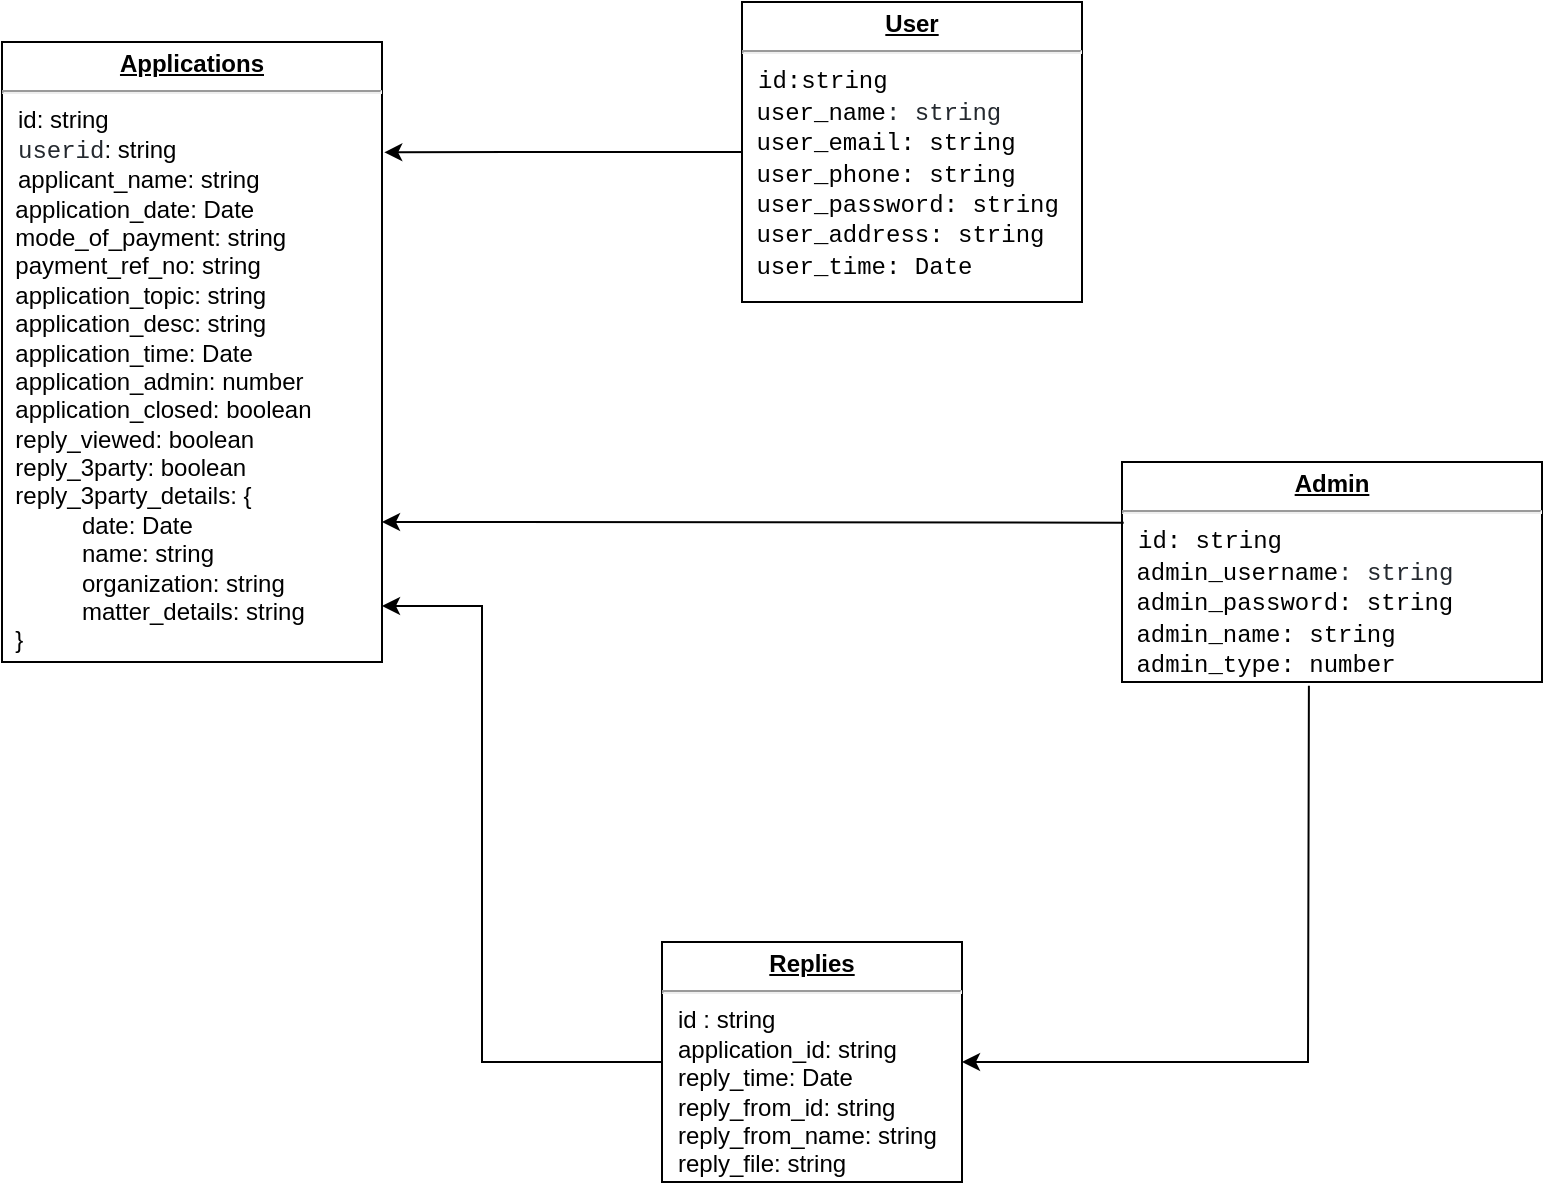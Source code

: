 <mxfile version="20.2.4" type="device"><diagram name="Page-1" id="a7904f86-f2b4-8e86-fa97-74104820619b"><mxGraphModel dx="1351" dy="921" grid="1" gridSize="10" guides="1" tooltips="1" connect="1" arrows="1" fold="1" page="1" pageScale="1" pageWidth="1100" pageHeight="850" background="none" math="0" shadow="0"><root><mxCell id="0"/><mxCell id="1" parent="0"/><mxCell id="54h-IDpI05ADCoU_vCcj-7" style="edgeStyle=orthogonalEdgeStyle;rounded=0;orthogonalLoop=1;jettySize=auto;html=1;" parent="1" source="24794b860abc3c2d-16" target="24794b860abc3c2d-17" edge="1"><mxGeometry relative="1" as="geometry"><mxPoint x="270" y="300" as="targetPoint"/><Array as="points"><mxPoint x="310" y="670"/><mxPoint x="310" y="442"/></Array></mxGeometry></mxCell><mxCell id="24794b860abc3c2d-16" value="&lt;p style=&quot;margin: 0px ; margin-top: 4px ; text-align: center ; text-decoration: underline&quot;&gt;&lt;b&gt;Replies&lt;/b&gt;&lt;/p&gt;&lt;hr&gt;&lt;p style=&quot;margin: 0px ; margin-left: 8px&quot;&gt;id : string&lt;br&gt;application_id: string&lt;/p&gt;&lt;p style=&quot;margin: 0px ; margin-left: 8px&quot;&gt;reply_time: Date&lt;/p&gt;&lt;p style=&quot;margin: 0px ; margin-left: 8px&quot;&gt;reply_from_id: string&lt;/p&gt;&lt;p style=&quot;margin: 0px ; margin-left: 8px&quot;&gt;reply_from_name: string&lt;/p&gt;&lt;p style=&quot;margin: 0px ; margin-left: 8px&quot;&gt;reply_file: string&lt;br&gt;&lt;br&gt;&lt;/p&gt;" style="verticalAlign=top;align=left;overflow=fill;fontSize=12;fontFamily=Helvetica;html=1;rounded=0;shadow=0;comic=0;labelBackgroundColor=none;strokeWidth=1" parent="1" vertex="1"><mxGeometry x="400" y="610" width="150" height="120" as="geometry"/></mxCell><mxCell id="24794b860abc3c2d-17" value="&lt;p style=&quot;margin: 4px 0px 0px; text-align: center;&quot;&gt;&lt;b&gt;&lt;u&gt;Applications&lt;/u&gt;&lt;/b&gt;&lt;br&gt;&lt;/p&gt;&lt;hr&gt;&lt;p style=&quot;margin: 0px ; margin-left: 8px&quot;&gt;id&lt;span style=&quot;background-color: initial;&quot;&gt;: string&lt;/span&gt;&lt;/p&gt;&lt;p style=&quot;margin: 0px ; margin-left: 8px&quot;&gt;&lt;span style=&quot;color: rgb(36, 41, 47); font-family: ui-monospace, SFMono-Regular, &amp;quot;SF Mono&amp;quot;, Menlo, Consolas, &amp;quot;Liberation Mono&amp;quot;, monospace; background-color: rgb(255, 255, 255);&quot;&gt;userid&lt;/span&gt;: string&lt;br&gt;applicant_name: string&lt;/p&gt;&amp;nbsp; application_date&lt;span style=&quot;background-color: initial;&quot;&gt;: Date&lt;/span&gt;&lt;br&gt;&amp;nbsp; mode_of_payment: string&lt;br&gt;&amp;nbsp; payment_ref_no: string&lt;br&gt;&amp;nbsp; application_topic: string&lt;br&gt;&amp;nbsp; application_desc: string&lt;br&gt;&amp;nbsp; application_time: Date&lt;br&gt;&amp;nbsp; application_admin: number&lt;br&gt;&amp;nbsp; application_closed: boolean&lt;br&gt;&amp;nbsp; reply_viewed: boolean&lt;br&gt;&amp;nbsp; reply_3party: boolean&lt;br&gt;&amp;nbsp; reply_3party_details: {&lt;br&gt;&lt;span style=&quot;&quot;&gt;&#9;&lt;/span&gt;&lt;blockquote style=&quot;margin: 0 0 0 40px; border: none; padding: 0px;&quot;&gt;date: Date&lt;br&gt;name: string&lt;br&gt;organization: string&lt;br&gt;matter_details: string&lt;/blockquote&gt;&amp;nbsp; }" style="verticalAlign=top;align=left;overflow=fill;fontSize=12;fontFamily=Helvetica;html=1;rounded=0;shadow=0;comic=0;labelBackgroundColor=none;strokeWidth=1" parent="1" vertex="1"><mxGeometry x="70" y="160" width="190" height="310" as="geometry"/></mxCell><mxCell id="54h-IDpI05ADCoU_vCcj-8" style="edgeStyle=orthogonalEdgeStyle;rounded=0;orthogonalLoop=1;jettySize=auto;html=1;entryX=1.006;entryY=0.178;entryDx=0;entryDy=0;entryPerimeter=0;" parent="1" source="24794b860abc3c2d-23" target="24794b860abc3c2d-17" edge="1"><mxGeometry relative="1" as="geometry"/></mxCell><mxCell id="24794b860abc3c2d-23" value="&lt;p style=&quot;margin: 0px ; margin-top: 4px ; text-align: center ; text-decoration: underline&quot;&gt;&lt;b&gt;User&lt;/b&gt;&lt;/p&gt;&lt;hr&gt;&lt;p style=&quot;margin: 0px ; margin-left: 8px&quot;&gt;&lt;span data-darkreader-inline-bgcolor=&quot;&quot; data-darkreader-inline-color=&quot;&quot; style=&quot;box-sizing: border-box; color: var(--color-prettylights-syntax-constant); font-family: ui-monospace, SFMono-Regular, &amp;quot;SF Mono&amp;quot;, Menlo, Consolas, &amp;quot;Liberation Mono&amp;quot;, monospace; background-color: rgb(255, 255, 255); --darkreader-inline-color:var(--darkreader-text--color-prettylights-syntax-constant); --darkreader-inline-bgcolor:#181a1b;&quot; class=&quot;pl-c1&quot;&gt;id:string&lt;/span&gt;&lt;/p&gt;&lt;font face=&quot;ui-monospace, SFMono-Regular, SF Mono, Menlo, Consolas, Liberation Mono, monospace&quot;&gt;&amp;nbsp;user_name&lt;/font&gt;&lt;span style=&quot;color: rgb(36, 41, 47); font-family: ui-monospace, SFMono-Regular, &amp;quot;SF Mono&amp;quot;, Menlo, Consolas, &amp;quot;Liberation Mono&amp;quot;, monospace; background-color: rgb(255, 255, 255); --darkreader-inline-color:#cecac3; --darkreader-inline-bgcolor:#181a1b;&quot; data-darkreader-inline-bgcolor=&quot;&quot; data-darkreader-inline-color=&quot;&quot;&gt;: &lt;/span&gt;&lt;span style=&quot;box-sizing: border-box; color: rgb(36, 41, 47); font-family: ui-monospace, SFMono-Regular, &amp;quot;SF Mono&amp;quot;, Menlo, Consolas, &amp;quot;Liberation Mono&amp;quot;, monospace; background-color: rgb(255, 255, 255); --darkreader-inline-color:#cecac3; --darkreader-inline-bgcolor:#181a1b;&quot; data-darkreader-inline-bgcolor=&quot;&quot; data-darkreader-inline-color=&quot;&quot; class=&quot;pl-smi&quot;&gt;string&lt;br&gt;&lt;/span&gt;&lt;font face=&quot;ui-monospace, SFMono-Regular, SF Mono, Menlo, Consolas, Liberation Mono, monospace&quot;&gt;&amp;nbsp;user_email: string&lt;br&gt;&amp;nbsp;user_phone: string&lt;br&gt;&amp;nbsp;user_password: string&lt;br&gt;&amp;nbsp;user_address: string&lt;br&gt;&amp;nbsp;user_time: Date&lt;br&gt;&lt;/font&gt;" style="verticalAlign=top;align=left;overflow=fill;fontSize=12;fontFamily=Helvetica;html=1;rounded=0;shadow=0;comic=0;labelBackgroundColor=none;strokeWidth=1" parent="1" vertex="1"><mxGeometry x="440" y="140" width="170" height="150" as="geometry"/></mxCell><mxCell id="54h-IDpI05ADCoU_vCcj-4" value="&lt;p style=&quot;margin: 0px ; margin-top: 4px ; text-align: center ; text-decoration: underline&quot;&gt;&lt;b&gt;Admin&lt;/b&gt;&lt;/p&gt;&lt;hr&gt;&lt;p style=&quot;margin: 0px ; margin-left: 8px&quot;&gt;&lt;span data-darkreader-inline-bgcolor=&quot;&quot; data-darkreader-inline-color=&quot;&quot; style=&quot;box-sizing: border-box; color: var(--color-prettylights-syntax-constant); font-family: ui-monospace, SFMono-Regular, &amp;quot;SF Mono&amp;quot;, Menlo, Consolas, &amp;quot;Liberation Mono&amp;quot;, monospace; background-color: rgb(255, 255, 255); --darkreader-inline-color:var(--darkreader-text--color-prettylights-syntax-constant); --darkreader-inline-bgcolor:#181a1b;&quot; class=&quot;pl-c1&quot;&gt;id: string&lt;/span&gt;&lt;/p&gt;&lt;font face=&quot;ui-monospace, SFMono-Regular, SF Mono, Menlo, Consolas, Liberation Mono, monospace&quot;&gt;&amp;nbsp;admin_username&lt;/font&gt;&lt;span style=&quot;color: rgb(36, 41, 47); font-family: ui-monospace, SFMono-Regular, &amp;quot;SF Mono&amp;quot;, Menlo, Consolas, &amp;quot;Liberation Mono&amp;quot;, monospace; background-color: rgb(255, 255, 255); --darkreader-inline-color:#cecac3; --darkreader-inline-bgcolor:#181a1b;&quot; data-darkreader-inline-bgcolor=&quot;&quot; data-darkreader-inline-color=&quot;&quot;&gt;: &lt;/span&gt;&lt;span style=&quot;box-sizing: border-box; color: rgb(36, 41, 47); font-family: ui-monospace, SFMono-Regular, &amp;quot;SF Mono&amp;quot;, Menlo, Consolas, &amp;quot;Liberation Mono&amp;quot;, monospace; background-color: rgb(255, 255, 255); --darkreader-inline-color:#cecac3; --darkreader-inline-bgcolor:#181a1b;&quot; data-darkreader-inline-bgcolor=&quot;&quot; data-darkreader-inline-color=&quot;&quot; class=&quot;pl-smi&quot;&gt;string&lt;/span&gt;&lt;font face=&quot;ui-monospace, SFMono-Regular, SF Mono, Menlo, Consolas, Liberation Mono, monospace&quot;&gt;&lt;br&gt;&amp;nbsp;admin_password: string&lt;br&gt;&amp;nbsp;admin_name: string&lt;br&gt;&amp;nbsp;admin_type: number&lt;br&gt;&lt;/font&gt;&lt;p style=&quot;margin: 0px ; margin-left: 8px&quot;&gt;&lt;/p&gt;" style="verticalAlign=top;align=left;overflow=fill;fontSize=12;fontFamily=Helvetica;html=1;rounded=0;shadow=0;comic=0;labelBackgroundColor=none;strokeWidth=1" parent="1" vertex="1"><mxGeometry x="630" y="370" width="210" height="110" as="geometry"/></mxCell><mxCell id="PpASECFPPClL6soTaTh9-2" value="" style="endArrow=classic;html=1;rounded=0;exitX=0.445;exitY=1.017;exitDx=0;exitDy=0;exitPerimeter=0;entryX=1;entryY=0.5;entryDx=0;entryDy=0;" edge="1" parent="1" source="54h-IDpI05ADCoU_vCcj-4" target="24794b860abc3c2d-16"><mxGeometry width="50" height="50" relative="1" as="geometry"><mxPoint x="640" y="550" as="sourcePoint"/><mxPoint x="460" y="350" as="targetPoint"/><Array as="points"><mxPoint x="723" y="670"/></Array></mxGeometry></mxCell><mxCell id="PpASECFPPClL6soTaTh9-3" value="" style="endArrow=classic;html=1;rounded=0;exitX=0.004;exitY=0.276;exitDx=0;exitDy=0;exitPerimeter=0;" edge="1" parent="1" source="54h-IDpI05ADCoU_vCcj-4"><mxGeometry width="50" height="50" relative="1" as="geometry"><mxPoint x="430" y="320" as="sourcePoint"/><mxPoint x="260" y="400" as="targetPoint"/></mxGeometry></mxCell></root></mxGraphModel></diagram></mxfile>
